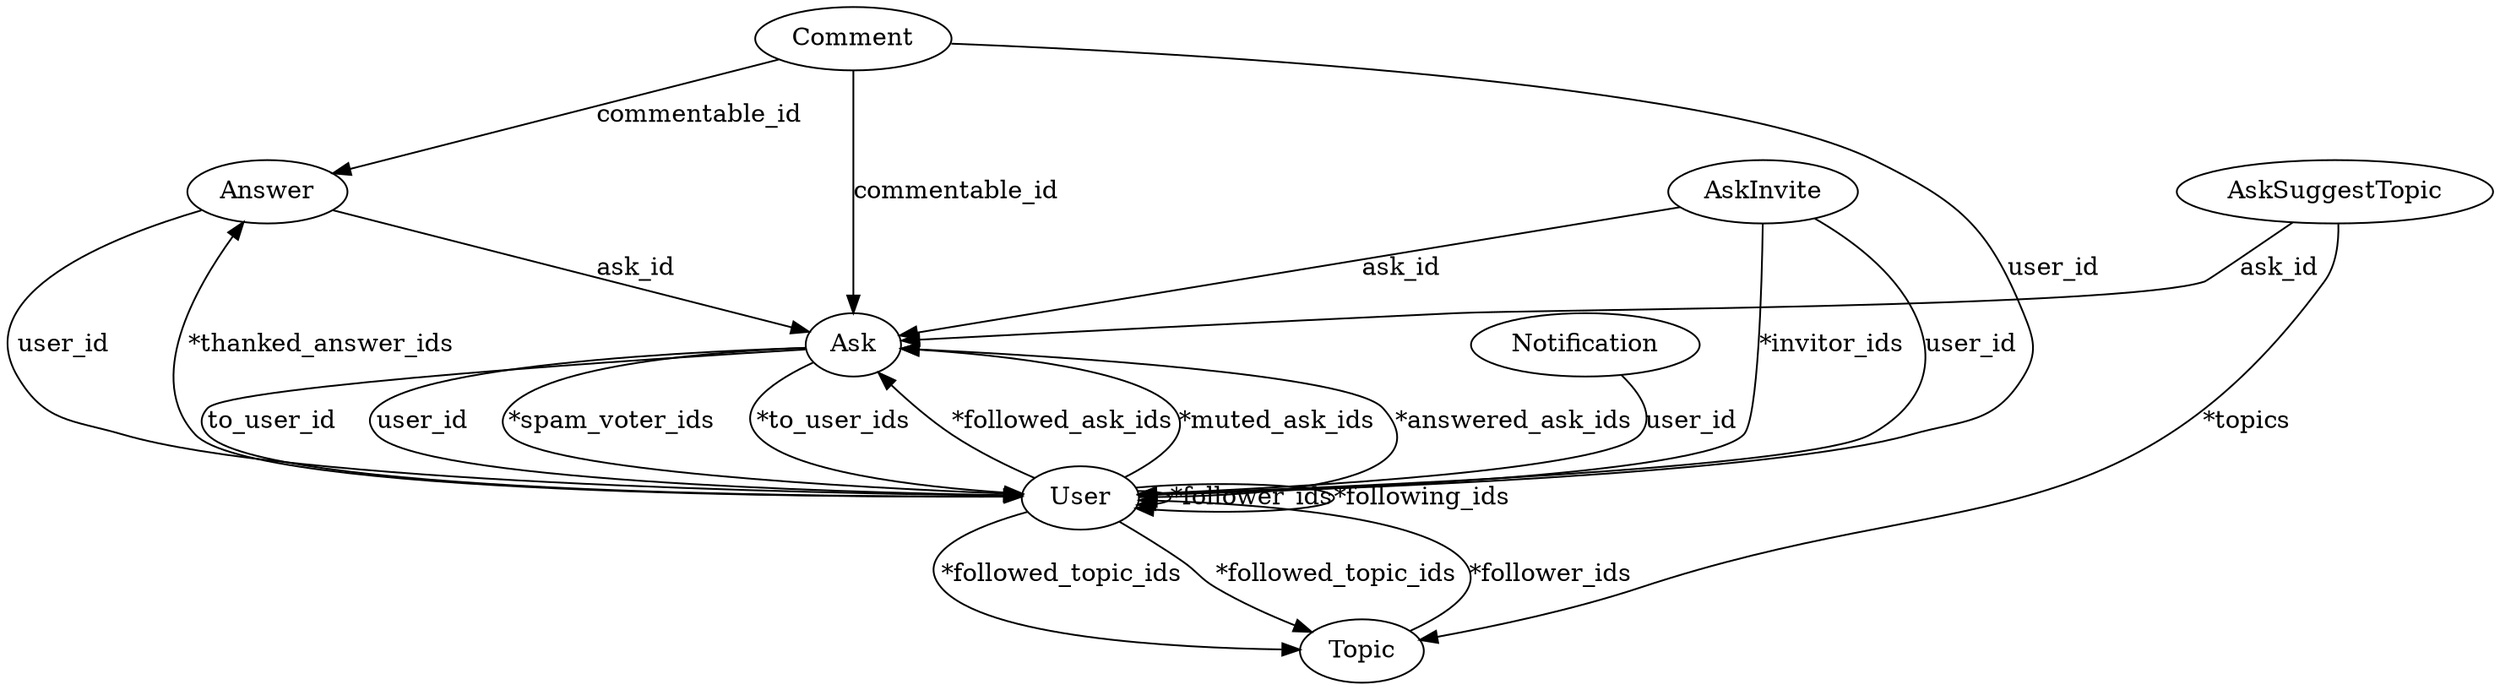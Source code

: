 /*
Summerized by P.S.V.R
Note. Log related relations are omitted.
*/

digraph quora {
  //
  Answer->Ask[label="ask_id"]
  Answer->User[label="user_id"]
  //
  Ask->User[label="to_user_id"]
  Ask->User[label="user_id"]
  Ask->User[label="*spam_voter_ids"]
  Ask->User[label="*to_user_ids"]
  //
  AskInvite->Ask[label="ask_id"]
  AskInvite->User[label="user_id"]
  AskInvite->User[label="*invitor_ids"]
  //
  AskSuggestTopic->Ask[label="ask_id"]
  AskSuggestTopic->Topic[label="*topics"]
  //
  Comment->Answer[label="commentable_id"]
  Comment->Ask[label="commentable_id"]
  Comment->User[label="user_id"]
  //
  //Notification->Log[label="log_id"]
  Notification->User[label="user_id"]
  //
  Topic->User[label="*follower_ids"]
  //
  User->User[label="*follower_ids"]
  User->User[label="*following_ids"]
  User->Ask[label="*followed_ask_ids"]
  User->Topic[label="*followed_topic_ids"]
  User->Ask[label="*muted_ask_ids"]
  User->Answer[label="*thanked_answer_ids"]
  User->Ask[label="*answered_ask_ids"]
  User->Topic[label="*followed_topic_ids"]
}
